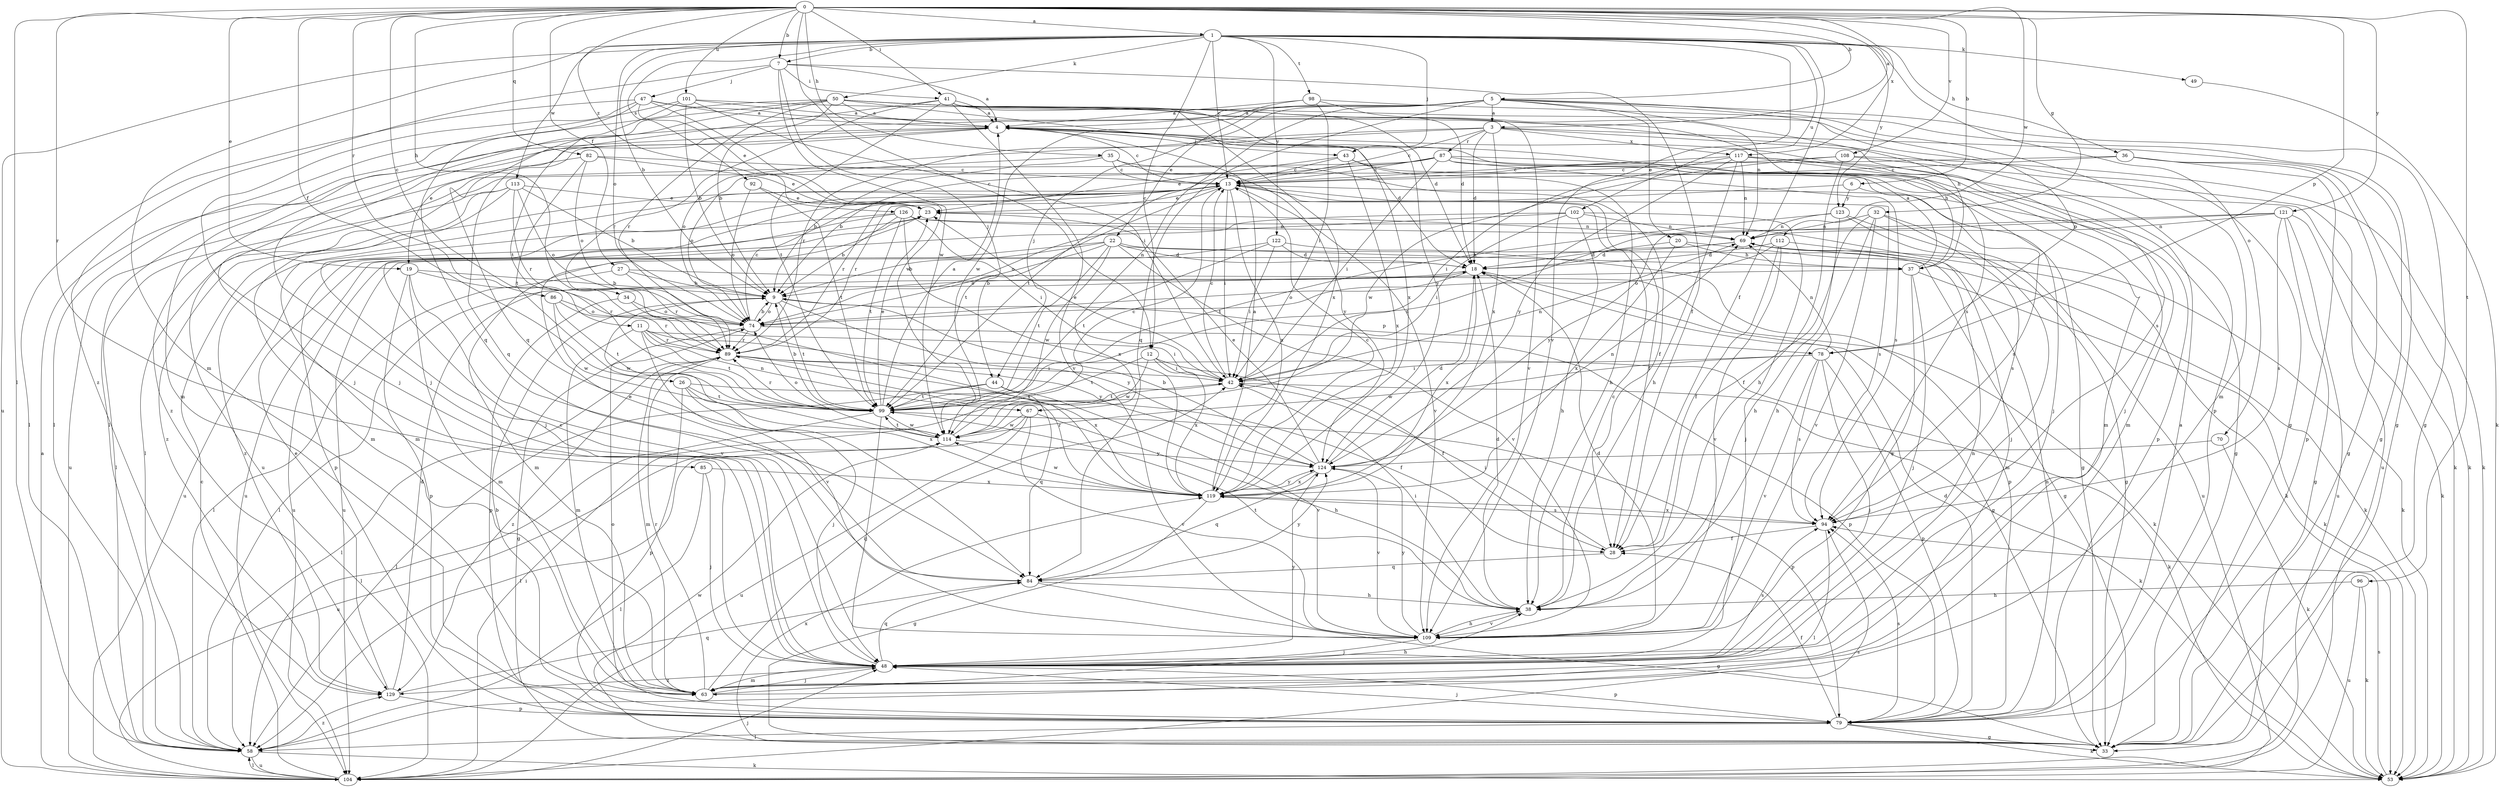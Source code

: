 strict digraph  {
0;
1;
3;
4;
5;
6;
7;
9;
11;
12;
13;
18;
19;
20;
22;
23;
26;
27;
28;
32;
33;
34;
35;
36;
37;
38;
41;
42;
43;
44;
47;
48;
49;
50;
53;
58;
63;
67;
69;
70;
74;
78;
79;
82;
84;
85;
86;
87;
89;
92;
94;
96;
98;
99;
101;
102;
104;
108;
109;
112;
113;
114;
117;
119;
121;
122;
123;
124;
126;
129;
0 -> 1  [label=a];
0 -> 3  [label=a];
0 -> 5  [label=b];
0 -> 6  [label=b];
0 -> 7  [label=b];
0 -> 11  [label=c];
0 -> 12  [label=c];
0 -> 19  [label=e];
0 -> 26  [label=f];
0 -> 27  [label=f];
0 -> 32  [label=g];
0 -> 34  [label=h];
0 -> 35  [label=h];
0 -> 41  [label=i];
0 -> 58  [label=l];
0 -> 78  [label=p];
0 -> 82  [label=q];
0 -> 85  [label=r];
0 -> 86  [label=r];
0 -> 96  [label=t];
0 -> 101  [label=u];
0 -> 108  [label=v];
0 -> 112  [label=w];
0 -> 117  [label=x];
0 -> 121  [label=y];
0 -> 126  [label=z];
1 -> 7  [label=b];
1 -> 9  [label=b];
1 -> 12  [label=c];
1 -> 13  [label=c];
1 -> 28  [label=f];
1 -> 36  [label=h];
1 -> 43  [label=j];
1 -> 49  [label=k];
1 -> 50  [label=k];
1 -> 63  [label=m];
1 -> 70  [label=o];
1 -> 74  [label=o];
1 -> 92  [label=s];
1 -> 98  [label=t];
1 -> 102  [label=u];
1 -> 104  [label=u];
1 -> 109  [label=v];
1 -> 113  [label=w];
1 -> 122  [label=y];
1 -> 123  [label=y];
3 -> 13  [label=c];
3 -> 18  [label=d];
3 -> 33  [label=g];
3 -> 74  [label=o];
3 -> 87  [label=r];
3 -> 89  [label=r];
3 -> 94  [label=s];
3 -> 117  [label=x];
3 -> 119  [label=x];
4 -> 13  [label=c];
4 -> 18  [label=d];
4 -> 19  [label=e];
4 -> 37  [label=h];
4 -> 43  [label=j];
4 -> 84  [label=q];
4 -> 129  [label=z];
5 -> 3  [label=a];
5 -> 4  [label=a];
5 -> 20  [label=e];
5 -> 22  [label=e];
5 -> 33  [label=g];
5 -> 37  [label=h];
5 -> 44  [label=j];
5 -> 58  [label=l];
5 -> 63  [label=m];
5 -> 67  [label=n];
5 -> 78  [label=p];
5 -> 84  [label=q];
6 -> 89  [label=r];
6 -> 94  [label=s];
6 -> 123  [label=y];
7 -> 4  [label=a];
7 -> 28  [label=f];
7 -> 41  [label=i];
7 -> 44  [label=j];
7 -> 47  [label=j];
7 -> 114  [label=w];
7 -> 129  [label=z];
9 -> 74  [label=o];
9 -> 78  [label=p];
9 -> 99  [label=t];
9 -> 114  [label=w];
9 -> 124  [label=y];
11 -> 42  [label=i];
11 -> 63  [label=m];
11 -> 67  [label=n];
11 -> 89  [label=r];
11 -> 99  [label=t];
11 -> 109  [label=v];
11 -> 124  [label=y];
12 -> 28  [label=f];
12 -> 42  [label=i];
12 -> 99  [label=t];
12 -> 114  [label=w];
12 -> 119  [label=x];
13 -> 23  [label=e];
13 -> 28  [label=f];
13 -> 33  [label=g];
13 -> 42  [label=i];
13 -> 48  [label=j];
13 -> 63  [label=m];
13 -> 89  [label=r];
13 -> 94  [label=s];
13 -> 99  [label=t];
13 -> 109  [label=v];
13 -> 119  [label=x];
18 -> 9  [label=b];
18 -> 33  [label=g];
18 -> 74  [label=o];
18 -> 119  [label=x];
19 -> 9  [label=b];
19 -> 63  [label=m];
19 -> 79  [label=p];
19 -> 89  [label=r];
19 -> 109  [label=v];
20 -> 18  [label=d];
20 -> 33  [label=g];
20 -> 37  [label=h];
20 -> 119  [label=x];
22 -> 9  [label=b];
22 -> 18  [label=d];
22 -> 37  [label=h];
22 -> 53  [label=k];
22 -> 74  [label=o];
22 -> 99  [label=t];
22 -> 104  [label=u];
22 -> 109  [label=v];
22 -> 114  [label=w];
23 -> 69  [label=n];
23 -> 104  [label=u];
26 -> 28  [label=f];
26 -> 48  [label=j];
26 -> 79  [label=p];
26 -> 99  [label=t];
26 -> 119  [label=x];
27 -> 9  [label=b];
27 -> 53  [label=k];
27 -> 58  [label=l];
27 -> 89  [label=r];
28 -> 42  [label=i];
28 -> 84  [label=q];
32 -> 28  [label=f];
32 -> 38  [label=h];
32 -> 48  [label=j];
32 -> 69  [label=n];
32 -> 94  [label=s];
32 -> 109  [label=v];
33 -> 114  [label=w];
33 -> 119  [label=x];
34 -> 74  [label=o];
34 -> 79  [label=p];
34 -> 119  [label=x];
35 -> 9  [label=b];
35 -> 13  [label=c];
35 -> 28  [label=f];
35 -> 74  [label=o];
35 -> 124  [label=y];
36 -> 13  [label=c];
36 -> 33  [label=g];
36 -> 53  [label=k];
36 -> 58  [label=l];
36 -> 79  [label=p];
37 -> 4  [label=a];
37 -> 48  [label=j];
37 -> 53  [label=k];
37 -> 58  [label=l];
37 -> 109  [label=v];
38 -> 13  [label=c];
38 -> 18  [label=d];
38 -> 42  [label=i];
38 -> 99  [label=t];
38 -> 109  [label=v];
41 -> 4  [label=a];
41 -> 18  [label=d];
41 -> 48  [label=j];
41 -> 89  [label=r];
41 -> 99  [label=t];
41 -> 109  [label=v];
41 -> 119  [label=x];
41 -> 124  [label=y];
42 -> 13  [label=c];
42 -> 23  [label=e];
42 -> 53  [label=k];
42 -> 69  [label=n];
42 -> 99  [label=t];
43 -> 13  [label=c];
43 -> 23  [label=e];
43 -> 38  [label=h];
43 -> 79  [label=p];
43 -> 119  [label=x];
44 -> 58  [label=l];
44 -> 84  [label=q];
44 -> 99  [label=t];
44 -> 109  [label=v];
47 -> 4  [label=a];
47 -> 23  [label=e];
47 -> 48  [label=j];
47 -> 58  [label=l];
47 -> 79  [label=p];
47 -> 84  [label=q];
47 -> 114  [label=w];
48 -> 13  [label=c];
48 -> 63  [label=m];
48 -> 69  [label=n];
48 -> 79  [label=p];
48 -> 84  [label=q];
48 -> 94  [label=s];
48 -> 124  [label=y];
48 -> 129  [label=z];
49 -> 53  [label=k];
50 -> 4  [label=a];
50 -> 9  [label=b];
50 -> 33  [label=g];
50 -> 48  [label=j];
50 -> 58  [label=l];
50 -> 69  [label=n];
50 -> 84  [label=q];
50 -> 89  [label=r];
50 -> 109  [label=v];
50 -> 119  [label=x];
53 -> 94  [label=s];
58 -> 53  [label=k];
58 -> 104  [label=u];
58 -> 129  [label=z];
63 -> 38  [label=h];
63 -> 42  [label=i];
63 -> 48  [label=j];
63 -> 89  [label=r];
67 -> 38  [label=h];
67 -> 58  [label=l];
67 -> 104  [label=u];
67 -> 109  [label=v];
67 -> 114  [label=w];
69 -> 18  [label=d];
69 -> 53  [label=k];
69 -> 104  [label=u];
70 -> 53  [label=k];
70 -> 124  [label=y];
74 -> 9  [label=b];
74 -> 13  [label=c];
74 -> 33  [label=g];
74 -> 79  [label=p];
74 -> 89  [label=r];
78 -> 42  [label=i];
78 -> 48  [label=j];
78 -> 69  [label=n];
78 -> 79  [label=p];
78 -> 94  [label=s];
78 -> 109  [label=v];
78 -> 114  [label=w];
79 -> 4  [label=a];
79 -> 9  [label=b];
79 -> 18  [label=d];
79 -> 28  [label=f];
79 -> 33  [label=g];
79 -> 48  [label=j];
79 -> 53  [label=k];
79 -> 58  [label=l];
79 -> 69  [label=n];
79 -> 74  [label=o];
79 -> 94  [label=s];
82 -> 13  [label=c];
82 -> 23  [label=e];
82 -> 74  [label=o];
82 -> 99  [label=t];
82 -> 104  [label=u];
84 -> 23  [label=e];
84 -> 33  [label=g];
84 -> 38  [label=h];
84 -> 124  [label=y];
85 -> 48  [label=j];
85 -> 58  [label=l];
85 -> 119  [label=x];
86 -> 74  [label=o];
86 -> 89  [label=r];
86 -> 99  [label=t];
86 -> 114  [label=w];
87 -> 9  [label=b];
87 -> 13  [label=c];
87 -> 42  [label=i];
87 -> 48  [label=j];
87 -> 53  [label=k];
87 -> 63  [label=m];
87 -> 94  [label=s];
87 -> 99  [label=t];
87 -> 104  [label=u];
89 -> 42  [label=i];
89 -> 53  [label=k];
89 -> 58  [label=l];
89 -> 63  [label=m];
89 -> 119  [label=x];
89 -> 129  [label=z];
92 -> 23  [label=e];
92 -> 74  [label=o];
92 -> 99  [label=t];
94 -> 28  [label=f];
94 -> 58  [label=l];
94 -> 119  [label=x];
96 -> 38  [label=h];
96 -> 53  [label=k];
96 -> 104  [label=u];
98 -> 4  [label=a];
98 -> 18  [label=d];
98 -> 33  [label=g];
98 -> 42  [label=i];
98 -> 114  [label=w];
99 -> 4  [label=a];
99 -> 9  [label=b];
99 -> 23  [label=e];
99 -> 48  [label=j];
99 -> 58  [label=l];
99 -> 79  [label=p];
99 -> 89  [label=r];
99 -> 114  [label=w];
101 -> 4  [label=a];
101 -> 9  [label=b];
101 -> 42  [label=i];
101 -> 63  [label=m];
101 -> 94  [label=s];
101 -> 99  [label=t];
102 -> 38  [label=h];
102 -> 42  [label=i];
102 -> 48  [label=j];
102 -> 69  [label=n];
102 -> 74  [label=o];
102 -> 104  [label=u];
104 -> 4  [label=a];
104 -> 13  [label=c];
104 -> 42  [label=i];
104 -> 48  [label=j];
104 -> 58  [label=l];
104 -> 94  [label=s];
108 -> 13  [label=c];
108 -> 38  [label=h];
108 -> 53  [label=k];
108 -> 104  [label=u];
108 -> 114  [label=w];
109 -> 18  [label=d];
109 -> 38  [label=h];
109 -> 48  [label=j];
109 -> 124  [label=y];
112 -> 18  [label=d];
112 -> 28  [label=f];
112 -> 63  [label=m];
112 -> 74  [label=o];
112 -> 109  [label=v];
113 -> 9  [label=b];
113 -> 23  [label=e];
113 -> 58  [label=l];
113 -> 63  [label=m];
113 -> 74  [label=o];
113 -> 89  [label=r];
113 -> 129  [label=z];
114 -> 13  [label=c];
114 -> 74  [label=o];
114 -> 99  [label=t];
114 -> 104  [label=u];
114 -> 124  [label=y];
117 -> 13  [label=c];
117 -> 33  [label=g];
117 -> 38  [label=h];
117 -> 42  [label=i];
117 -> 48  [label=j];
117 -> 63  [label=m];
117 -> 69  [label=n];
117 -> 124  [label=y];
119 -> 4  [label=a];
119 -> 13  [label=c];
119 -> 33  [label=g];
119 -> 89  [label=r];
119 -> 94  [label=s];
119 -> 114  [label=w];
119 -> 124  [label=y];
121 -> 33  [label=g];
121 -> 53  [label=k];
121 -> 69  [label=n];
121 -> 94  [label=s];
121 -> 99  [label=t];
121 -> 104  [label=u];
121 -> 124  [label=y];
122 -> 18  [label=d];
122 -> 42  [label=i];
122 -> 63  [label=m];
122 -> 79  [label=p];
122 -> 99  [label=t];
123 -> 33  [label=g];
123 -> 38  [label=h];
123 -> 69  [label=n];
123 -> 99  [label=t];
123 -> 104  [label=u];
124 -> 9  [label=b];
124 -> 18  [label=d];
124 -> 23  [label=e];
124 -> 69  [label=n];
124 -> 84  [label=q];
124 -> 109  [label=v];
124 -> 119  [label=x];
126 -> 9  [label=b];
126 -> 42  [label=i];
126 -> 53  [label=k];
126 -> 69  [label=n];
126 -> 79  [label=p];
126 -> 99  [label=t];
126 -> 119  [label=x];
126 -> 129  [label=z];
129 -> 18  [label=d];
129 -> 23  [label=e];
129 -> 79  [label=p];
129 -> 84  [label=q];
}
